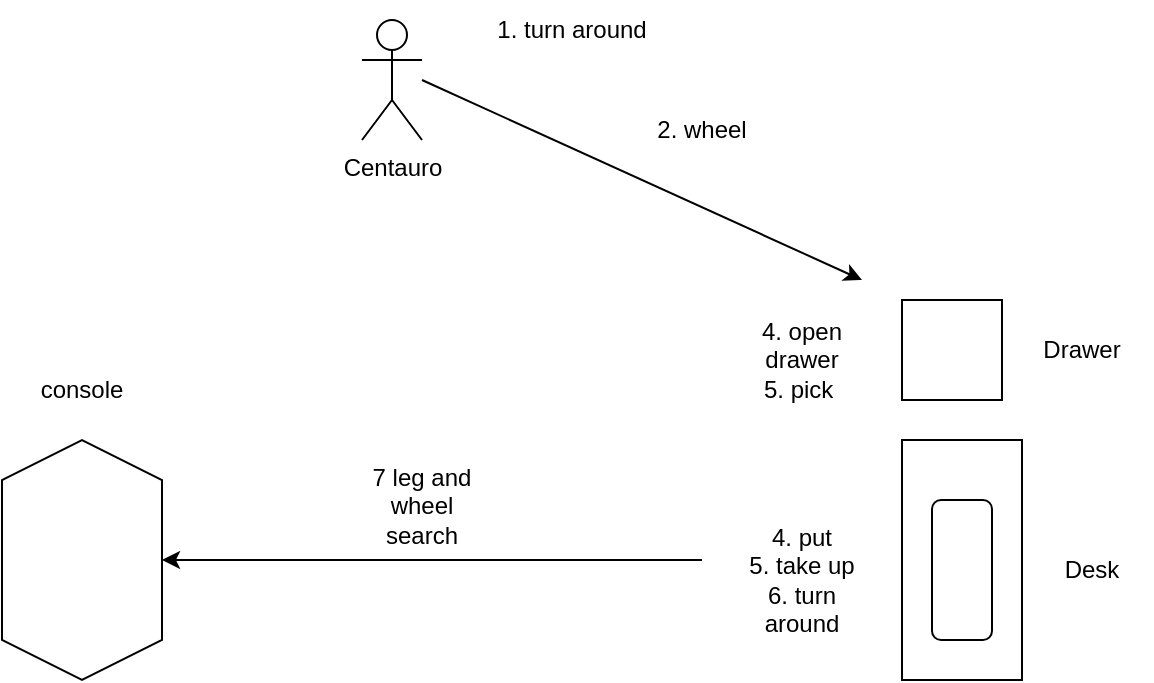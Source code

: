 <mxfile>
    <diagram id="DQU-kqcON3Z1oUUEVBNg" name="Page-1">
        <mxGraphModel dx="1503" dy="509" grid="1" gridSize="10" guides="1" tooltips="1" connect="1" arrows="1" fold="1" page="1" pageScale="1" pageWidth="850" pageHeight="1100" math="0" shadow="0">
            <root>
                <mxCell id="0"/>
                <mxCell id="1" parent="0"/>
                <mxCell id="2" value="Centauro&lt;br&gt;" style="shape=umlActor;verticalLabelPosition=bottom;verticalAlign=top;html=1;outlineConnect=0;" parent="1" vertex="1">
                    <mxGeometry x="110" y="60" width="30" height="60" as="geometry"/>
                </mxCell>
                <mxCell id="10" value="" style="endArrow=classic;html=1;" parent="1" edge="1">
                    <mxGeometry width="50" height="50" relative="1" as="geometry">
                        <mxPoint x="140" y="90" as="sourcePoint"/>
                        <mxPoint x="360" y="190" as="targetPoint"/>
                    </mxGeometry>
                </mxCell>
                <mxCell id="12" value="" style="group" parent="1" vertex="1" connectable="0">
                    <mxGeometry x="380" y="270" width="125" height="120" as="geometry"/>
                </mxCell>
                <mxCell id="5" value="" style="rounded=0;whiteSpace=wrap;html=1;rotation=-90;" parent="12" vertex="1">
                    <mxGeometry x="-30" y="30" width="120" height="60" as="geometry"/>
                </mxCell>
                <mxCell id="6" value="" style="rounded=1;whiteSpace=wrap;html=1;rotation=-90;" parent="12" vertex="1">
                    <mxGeometry x="-5" y="50" width="70" height="30" as="geometry"/>
                </mxCell>
                <mxCell id="7" value="Desk" style="text;html=1;strokeColor=none;fillColor=none;align=center;verticalAlign=middle;whiteSpace=wrap;rounded=0;" parent="12" vertex="1">
                    <mxGeometry x="65" y="50" width="60" height="30" as="geometry"/>
                </mxCell>
                <mxCell id="13" value="" style="group" parent="1" vertex="1" connectable="0">
                    <mxGeometry x="380" y="200" width="120" height="50" as="geometry"/>
                </mxCell>
                <mxCell id="8" value="" style="whiteSpace=wrap;html=1;aspect=fixed;" parent="13" vertex="1">
                    <mxGeometry width="50" height="50" as="geometry"/>
                </mxCell>
                <mxCell id="9" value="Drawer" style="text;html=1;strokeColor=none;fillColor=none;align=center;verticalAlign=middle;whiteSpace=wrap;rounded=0;" parent="13" vertex="1">
                    <mxGeometry x="60" y="10" width="60" height="30" as="geometry"/>
                </mxCell>
                <mxCell id="14" value="2. wheel" style="text;html=1;strokeColor=none;fillColor=none;align=center;verticalAlign=middle;whiteSpace=wrap;rounded=0;" parent="1" vertex="1">
                    <mxGeometry x="250" y="100" width="60" height="30" as="geometry"/>
                </mxCell>
                <mxCell id="15" value="4. open drawer&lt;br&gt;5. pick&amp;nbsp;" style="text;html=1;strokeColor=none;fillColor=none;align=center;verticalAlign=middle;whiteSpace=wrap;rounded=0;" parent="1" vertex="1">
                    <mxGeometry x="300" y="200" width="60" height="60" as="geometry"/>
                </mxCell>
                <mxCell id="16" value="4. put&lt;br&gt;5. take up&lt;br&gt;6. turn around" style="text;html=1;strokeColor=none;fillColor=none;align=center;verticalAlign=middle;whiteSpace=wrap;rounded=0;" parent="1" vertex="1">
                    <mxGeometry x="300" y="310" width="60" height="60" as="geometry"/>
                </mxCell>
                <mxCell id="19" value="" style="group" parent="1" vertex="1" connectable="0">
                    <mxGeometry x="-70" y="230" width="80" height="160" as="geometry"/>
                </mxCell>
                <mxCell id="17" value="" style="shape=hexagon;perimeter=hexagonPerimeter2;whiteSpace=wrap;html=1;fixedSize=1;rotation=90;" parent="19" vertex="1">
                    <mxGeometry x="-20.0" y="60" width="120" height="80" as="geometry"/>
                </mxCell>
                <mxCell id="18" value="console" style="text;html=1;strokeColor=none;fillColor=none;align=center;verticalAlign=middle;whiteSpace=wrap;rounded=0;" parent="19" vertex="1">
                    <mxGeometry x="10.0" width="60" height="30" as="geometry"/>
                </mxCell>
                <mxCell id="20" value="" style="endArrow=classic;html=1;" parent="1" target="17" edge="1">
                    <mxGeometry width="50" height="50" relative="1" as="geometry">
                        <mxPoint x="280" y="330" as="sourcePoint"/>
                        <mxPoint x="260" y="250" as="targetPoint"/>
                    </mxGeometry>
                </mxCell>
                <mxCell id="21" value="7 leg and wheel search" style="text;html=1;strokeColor=none;fillColor=none;align=center;verticalAlign=middle;whiteSpace=wrap;rounded=0;" parent="1" vertex="1">
                    <mxGeometry x="110" y="280" width="60" height="45" as="geometry"/>
                </mxCell>
                <mxCell id="24" value="1. turn around" style="text;html=1;strokeColor=none;fillColor=none;align=center;verticalAlign=middle;whiteSpace=wrap;rounded=0;" parent="1" vertex="1">
                    <mxGeometry x="160" y="50" width="110" height="30" as="geometry"/>
                </mxCell>
            </root>
        </mxGraphModel>
    </diagram>
</mxfile>